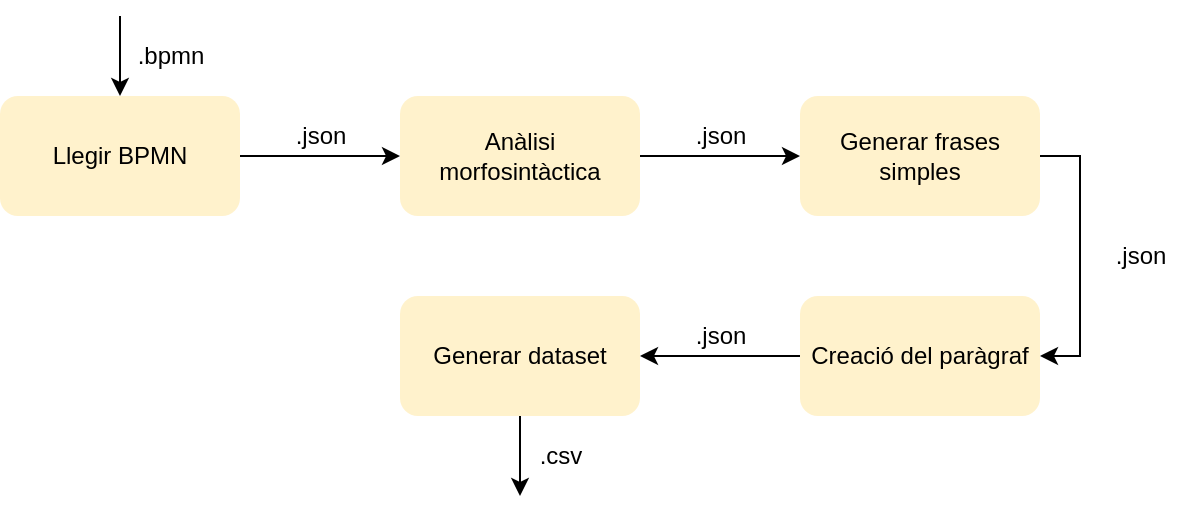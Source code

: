 <mxfile version="17.5.0"><diagram id="5cK1HqDVs2M9c305flJI" name="Page-1"><mxGraphModel dx="950" dy="523" grid="1" gridSize="10" guides="1" tooltips="1" connect="1" arrows="1" fold="1" page="1" pageScale="1" pageWidth="827" pageHeight="1169" math="0" shadow="0"><root><mxCell id="0"/><mxCell id="1" parent="0"/><mxCell id="kTjGx7fBX9QL6ojdpPZ_-8" value="" style="edgeStyle=orthogonalEdgeStyle;rounded=0;orthogonalLoop=1;jettySize=auto;html=1;" edge="1" parent="1" source="kTjGx7fBX9QL6ojdpPZ_-1" target="kTjGx7fBX9QL6ojdpPZ_-2"><mxGeometry relative="1" as="geometry"/></mxCell><mxCell id="kTjGx7fBX9QL6ojdpPZ_-1" value="Llegir BPMN" style="rounded=1;whiteSpace=wrap;html=1;fillColor=#fff2cc;strokeColor=none;glass=0;shadow=0;sketch=0;" vertex="1" parent="1"><mxGeometry x="80" y="160" width="120" height="60" as="geometry"/></mxCell><mxCell id="kTjGx7fBX9QL6ojdpPZ_-10" value="" style="edgeStyle=orthogonalEdgeStyle;rounded=0;orthogonalLoop=1;jettySize=auto;html=1;" edge="1" parent="1" source="kTjGx7fBX9QL6ojdpPZ_-2" target="kTjGx7fBX9QL6ojdpPZ_-3"><mxGeometry relative="1" as="geometry"/></mxCell><mxCell id="kTjGx7fBX9QL6ojdpPZ_-2" value="&lt;div&gt;Anàlisi morfosintàctica&lt;/div&gt;" style="rounded=1;whiteSpace=wrap;html=1;fillColor=#fff2cc;strokeColor=none;glass=0;shadow=0;sketch=0;" vertex="1" parent="1"><mxGeometry x="280" y="160" width="120" height="60" as="geometry"/></mxCell><mxCell id="kTjGx7fBX9QL6ojdpPZ_-12" value="" style="edgeStyle=orthogonalEdgeStyle;rounded=0;orthogonalLoop=1;jettySize=auto;html=1;" edge="1" parent="1" source="kTjGx7fBX9QL6ojdpPZ_-3" target="kTjGx7fBX9QL6ojdpPZ_-4"><mxGeometry relative="1" as="geometry"><Array as="points"><mxPoint x="620" y="190"/><mxPoint x="620" y="290"/></Array></mxGeometry></mxCell><mxCell id="kTjGx7fBX9QL6ojdpPZ_-3" value="&lt;div&gt;Generar frases simples&lt;/div&gt;" style="rounded=1;whiteSpace=wrap;html=1;fillColor=#fff2cc;strokeColor=none;glass=0;shadow=0;sketch=0;" vertex="1" parent="1"><mxGeometry x="480" y="160" width="120" height="60" as="geometry"/></mxCell><mxCell id="kTjGx7fBX9QL6ojdpPZ_-14" value="" style="edgeStyle=orthogonalEdgeStyle;rounded=0;orthogonalLoop=1;jettySize=auto;html=1;" edge="1" parent="1" source="kTjGx7fBX9QL6ojdpPZ_-4" target="kTjGx7fBX9QL6ojdpPZ_-5"><mxGeometry relative="1" as="geometry"/></mxCell><mxCell id="kTjGx7fBX9QL6ojdpPZ_-4" value="Creació del paràgraf" style="rounded=1;whiteSpace=wrap;html=1;fillColor=#fff2cc;strokeColor=none;glass=0;shadow=0;sketch=0;" vertex="1" parent="1"><mxGeometry x="480" y="260" width="120" height="60" as="geometry"/></mxCell><mxCell id="kTjGx7fBX9QL6ojdpPZ_-17" value="" style="edgeStyle=orthogonalEdgeStyle;rounded=0;orthogonalLoop=1;jettySize=auto;html=1;" edge="1" parent="1" source="kTjGx7fBX9QL6ojdpPZ_-5"><mxGeometry relative="1" as="geometry"><mxPoint x="340" y="360" as="targetPoint"/></mxGeometry></mxCell><mxCell id="kTjGx7fBX9QL6ojdpPZ_-5" value="Generar dataset" style="rounded=1;whiteSpace=wrap;html=1;fillColor=#fff2cc;strokeColor=none;glass=0;shadow=0;sketch=0;" vertex="1" parent="1"><mxGeometry x="280" y="260" width="120" height="60" as="geometry"/></mxCell><mxCell id="kTjGx7fBX9QL6ojdpPZ_-6" value="" style="endArrow=classic;html=1;rounded=0;entryX=0.5;entryY=0;entryDx=0;entryDy=0;" edge="1" parent="1" target="kTjGx7fBX9QL6ojdpPZ_-1"><mxGeometry width="50" height="50" relative="1" as="geometry"><mxPoint x="140" y="120" as="sourcePoint"/><mxPoint x="410" y="350" as="targetPoint"/></mxGeometry></mxCell><mxCell id="kTjGx7fBX9QL6ojdpPZ_-7" value=".bpmn" style="text;html=1;align=center;verticalAlign=middle;resizable=0;points=[];autosize=1;strokeColor=none;fillColor=none;" vertex="1" parent="1"><mxGeometry x="140" y="130" width="50" height="20" as="geometry"/></mxCell><mxCell id="kTjGx7fBX9QL6ojdpPZ_-9" value="&lt;div&gt;.json&lt;/div&gt;" style="text;html=1;align=center;verticalAlign=middle;resizable=0;points=[];autosize=1;strokeColor=none;fillColor=none;" vertex="1" parent="1"><mxGeometry x="220" y="170" width="40" height="20" as="geometry"/></mxCell><mxCell id="kTjGx7fBX9QL6ojdpPZ_-11" value=".json" style="text;html=1;align=center;verticalAlign=middle;resizable=0;points=[];autosize=1;strokeColor=none;fillColor=none;" vertex="1" parent="1"><mxGeometry x="420" y="170" width="40" height="20" as="geometry"/></mxCell><mxCell id="kTjGx7fBX9QL6ojdpPZ_-13" value="&lt;div&gt;.json&lt;/div&gt;" style="text;html=1;align=center;verticalAlign=middle;resizable=0;points=[];autosize=1;strokeColor=none;fillColor=none;" vertex="1" parent="1"><mxGeometry x="630" y="230" width="40" height="20" as="geometry"/></mxCell><mxCell id="kTjGx7fBX9QL6ojdpPZ_-15" value=".json" style="text;html=1;align=center;verticalAlign=middle;resizable=0;points=[];autosize=1;strokeColor=none;fillColor=none;" vertex="1" parent="1"><mxGeometry x="420" y="270" width="40" height="20" as="geometry"/></mxCell><mxCell id="kTjGx7fBX9QL6ojdpPZ_-18" value=".csv" style="text;html=1;align=center;verticalAlign=middle;resizable=0;points=[];autosize=1;strokeColor=none;fillColor=none;" vertex="1" parent="1"><mxGeometry x="340" y="330" width="40" height="20" as="geometry"/></mxCell></root></mxGraphModel></diagram></mxfile>